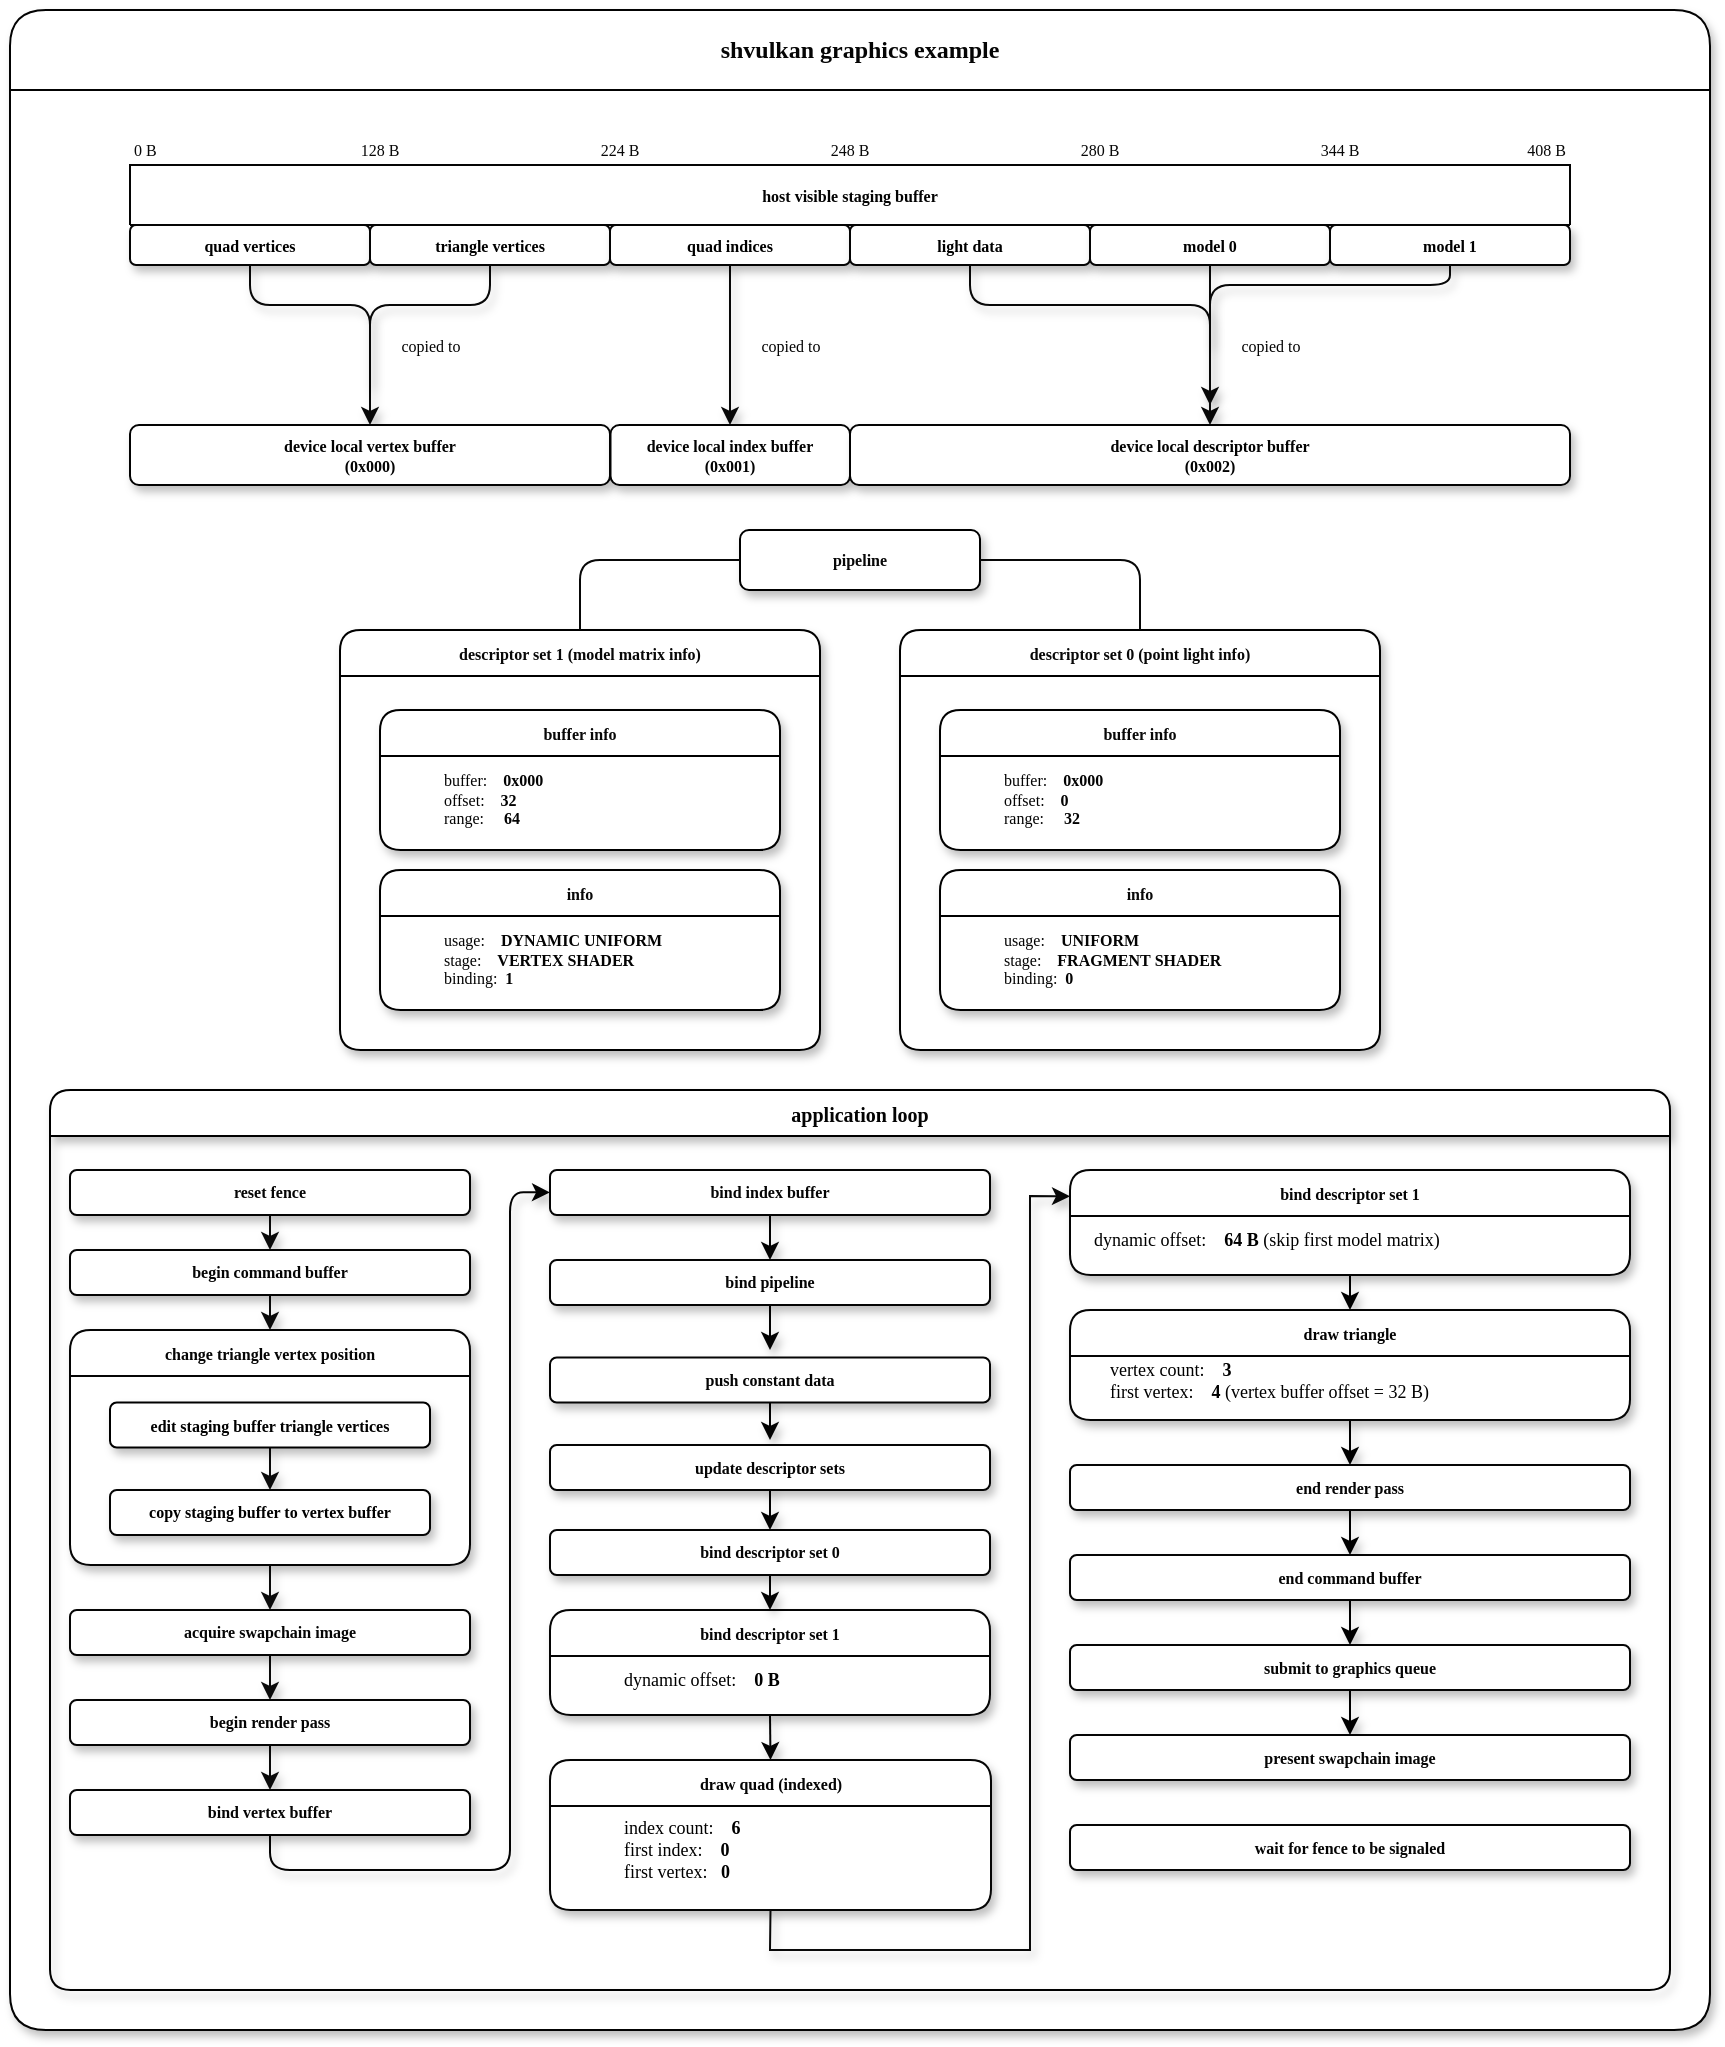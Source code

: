 <mxfile version="20.7.4" type="github">
  <diagram id="msj6TRXzUkbj3XtdeSZy" name="Page-1">
    <mxGraphModel dx="1687" dy="889" grid="1" gridSize="10" guides="1" tooltips="1" connect="1" arrows="1" fold="1" page="1" pageScale="1" pageWidth="850" pageHeight="1100" math="0" shadow="0">
      <root>
        <mxCell id="0" />
        <mxCell id="1" parent="0" />
        <mxCell id="vavf1w2fCHCmIrN-eqjR-23" value="&lt;font face=&quot;consolas&quot; style=&quot;font-size: 12px;&quot;&gt;shvulkan graphics example&lt;/font&gt;" style="swimlane;html=1;fontSize=12;startSize=40;labelBackgroundColor=none;whiteSpace=wrap;fontColor=#050505;fillColor=default;strokeColor=#030303;strokeWidth=1;rounded=1;swimlaneFillColor=default;shadow=1;" vertex="1" parent="1">
          <mxGeometry y="10" width="850" height="1010" as="geometry" />
        </mxCell>
        <mxCell id="jcEzH6TltJ--Tu3BSwTK-10" value="" style="endArrow=classic;html=1;exitX=0.5;exitY=1;exitDx=0;exitDy=0;fontFamily=consolas;fontSize=8;fontColor=#FFFFFF;strokeColor=#080808;strokeWidth=1;rounded=1;shadow=1;" parent="vavf1w2fCHCmIrN-eqjR-23" edge="1">
          <mxGeometry relative="1" as="geometry">
            <mxPoint x="120" y="127.5" as="sourcePoint" />
            <mxPoint x="180" y="207.5" as="targetPoint" />
            <Array as="points">
              <mxPoint x="120" y="147.5" />
              <mxPoint x="180" y="147.5" />
            </Array>
          </mxGeometry>
        </mxCell>
        <mxCell id="jcEzH6TltJ--Tu3BSwTK-11" value="copied to" style="edgeLabel;resizable=0;html=1;align=center;verticalAlign=middle;fontFamily=consolas;fontSize=8;fontColor=#030303;labelBackgroundColor=none;" parent="jcEzH6TltJ--Tu3BSwTK-10" connectable="0" vertex="1">
          <mxGeometry relative="1" as="geometry">
            <mxPoint x="40" y="20" as="offset" />
          </mxGeometry>
        </mxCell>
        <mxCell id="jcEzH6TltJ--Tu3BSwTK-15" value="" style="endArrow=none;html=1;rounded=1;entryX=0.5;entryY=1;entryDx=0;entryDy=0;fontFamily=consolas;fontSize=8;fontColor=#FFFFFF;strokeColor=#080808;strokeWidth=1;shadow=1;" parent="vavf1w2fCHCmIrN-eqjR-23" target="vavf1w2fCHCmIrN-eqjR-2" edge="1">
          <mxGeometry width="50" height="50" relative="1" as="geometry">
            <mxPoint x="180" y="187.5" as="sourcePoint" />
            <mxPoint x="240" y="127.5" as="targetPoint" />
            <Array as="points">
              <mxPoint x="180" y="147.5" />
              <mxPoint x="240" y="147.5" />
            </Array>
          </mxGeometry>
        </mxCell>
        <mxCell id="jcEzH6TltJ--Tu3BSwTK-43" value="" style="endArrow=classic;html=1;rounded=1;exitX=0.5;exitY=1;exitDx=0;exitDy=0;entryX=0.5;entryY=0;entryDx=0;entryDy=0;fontFamily=consolas;fontSize=8;fontColor=#FFFFFF;strokeColor=#080808;shadow=1;strokeWidth=1;" parent="vavf1w2fCHCmIrN-eqjR-23" edge="1">
          <mxGeometry relative="1" as="geometry">
            <mxPoint x="360" y="127.5" as="sourcePoint" />
            <mxPoint x="360" y="207.5" as="targetPoint" />
            <Array as="points">
              <mxPoint x="360" y="167.5" />
            </Array>
          </mxGeometry>
        </mxCell>
        <mxCell id="jcEzH6TltJ--Tu3BSwTK-53" value="copied to" style="edgeLabel;html=1;align=center;verticalAlign=middle;resizable=0;points=[];fontFamily=consolas;fontSize=8;fontColor=#030303;labelBackgroundColor=none;" parent="jcEzH6TltJ--Tu3BSwTK-43" vertex="1" connectable="0">
          <mxGeometry x="0.101" y="-1" relative="1" as="geometry">
            <mxPoint x="31" y="-4" as="offset" />
          </mxGeometry>
        </mxCell>
        <mxCell id="jcEzH6TltJ--Tu3BSwTK-56" value="" style="endArrow=classic;html=1;rounded=1;exitX=0.5;exitY=1;exitDx=0;exitDy=0;fontFamily=consolas;fontSize=8;fontColor=#FFFFFF;strokeColor=#080808;shadow=1;strokeWidth=1;" parent="vavf1w2fCHCmIrN-eqjR-23" edge="1">
          <mxGeometry relative="1" as="geometry">
            <mxPoint x="480" y="127.5" as="sourcePoint" />
            <mxPoint x="600" y="207.5" as="targetPoint" />
            <Array as="points">
              <mxPoint x="480" y="147.5" />
              <mxPoint x="600" y="147.5" />
            </Array>
          </mxGeometry>
        </mxCell>
        <mxCell id="jcEzH6TltJ--Tu3BSwTK-57" value="copied to" style="edgeLabel;resizable=0;html=1;align=center;verticalAlign=middle;fontFamily=consolas;fontSize=8;fontColor=#030303;labelBackgroundColor=none;" parent="jcEzH6TltJ--Tu3BSwTK-56" connectable="0" vertex="1">
          <mxGeometry relative="1" as="geometry">
            <mxPoint x="70" y="20" as="offset" />
          </mxGeometry>
        </mxCell>
        <mxCell id="jcEzH6TltJ--Tu3BSwTK-59" value="" style="endArrow=none;html=1;rounded=1;shadow=1;jumpSize=6;fontFamily=consolas;fontSize=8;fontColor=#FFFFFF;strokeColor=#080808;strokeWidth=1;" parent="vavf1w2fCHCmIrN-eqjR-23" edge="1">
          <mxGeometry width="50" height="50" relative="1" as="geometry">
            <mxPoint x="600" y="167.5" as="sourcePoint" />
            <mxPoint x="600" y="127.5" as="targetPoint" />
          </mxGeometry>
        </mxCell>
        <mxCell id="jcEzH6TltJ--Tu3BSwTK-64" value="&lt;b style=&quot;font-size: 8px;&quot;&gt;pipeline&lt;/b&gt;" style="whiteSpace=wrap;html=1;align=center;verticalAlign=middle;treeFolding=1;treeMoving=1;newEdgeStyle={&quot;edgeStyle&quot;:&quot;elbowEdgeStyle&quot;,&quot;startArrow&quot;:&quot;none&quot;,&quot;endArrow&quot;:&quot;none&quot;};fontSize=8;fontFamily=consolas;fillColor=default;fontColor=#080808;strokeColor=#000000;rounded=1;shadow=1;" parent="vavf1w2fCHCmIrN-eqjR-23" vertex="1" collapsed="1">
          <mxGeometry x="365" y="260" width="120" height="30" as="geometry" />
        </mxCell>
        <mxCell id="jcEzH6TltJ--Tu3BSwTK-80" value="descriptor set 0 (point light info)" style="swimlane;whiteSpace=wrap;html=1;fontSize=8;fontFamily=consolas;fillColor=default;strokeColor=#000000;fontColor=#080808;rounded=1;swimlaneFillColor=#FFFFFF;strokeWidth=1;shadow=1;" parent="vavf1w2fCHCmIrN-eqjR-23" vertex="1">
          <mxGeometry x="445" y="310" width="240" height="210" as="geometry" />
        </mxCell>
        <mxCell id="jcEzH6TltJ--Tu3BSwTK-81" value="buffer info" style="swimlane;whiteSpace=wrap;html=1;fontSize=8;fontFamily=consolas;fillColor=default;fontColor=#080808;strokeColor=#000000;rounded=1;swimlaneFillColor=default;shadow=1;" parent="jcEzH6TltJ--Tu3BSwTK-80" vertex="1">
          <mxGeometry x="20" y="40" width="200" height="70" as="geometry" />
        </mxCell>
        <mxCell id="jcEzH6TltJ--Tu3BSwTK-82" value="buffer:&amp;nbsp; &amp;nbsp;&amp;nbsp;&lt;b style=&quot;font-size: 8px;&quot;&gt;0x000&lt;/b&gt;&lt;br style=&quot;font-size: 8px;&quot;&gt;offset:&amp;nbsp; &amp;nbsp;&amp;nbsp;&lt;b style=&quot;font-size: 8px;&quot;&gt;0&lt;br style=&quot;font-size: 8px;&quot;&gt;&lt;/b&gt;range:&amp;nbsp; &amp;nbsp; &amp;nbsp;&lt;b style=&quot;font-size: 8px;&quot;&gt;32&lt;/b&gt;" style="text;html=1;align=left;verticalAlign=middle;resizable=0;points=[];autosize=1;strokeColor=none;fillColor=none;fontSize=8;fontFamily=consolas;fontColor=#030303;" parent="jcEzH6TltJ--Tu3BSwTK-81" vertex="1">
          <mxGeometry x="30" y="25" width="90" height="40" as="geometry" />
        </mxCell>
        <mxCell id="jcEzH6TltJ--Tu3BSwTK-91" value="info" style="swimlane;whiteSpace=wrap;html=1;fontSize=8;fontFamily=consolas;fillColor=default;fontColor=#080808;strokeColor=#000000;rounded=1;swimlaneFillColor=default;shadow=1;" parent="jcEzH6TltJ--Tu3BSwTK-80" vertex="1">
          <mxGeometry x="20" y="120" width="200" height="70" as="geometry" />
        </mxCell>
        <mxCell id="jcEzH6TltJ--Tu3BSwTK-92" value="usage:&amp;nbsp; &amp;nbsp;&amp;nbsp;&lt;b style=&quot;font-size: 8px;&quot;&gt;UNIFORM&lt;/b&gt;&lt;br style=&quot;font-size: 8px;&quot;&gt;stage:&amp;nbsp; &amp;nbsp; &lt;b style=&quot;font-size: 8px;&quot;&gt;FRAGMENT&lt;/b&gt;&amp;nbsp;&lt;b style=&quot;font-size: 8px;&quot;&gt;SHADER&lt;/b&gt;&lt;br style=&quot;font-size: 8px;&quot;&gt;binding:&amp;nbsp; &lt;b style=&quot;font-size: 8px;&quot;&gt;0&lt;/b&gt;" style="text;html=1;align=left;verticalAlign=middle;resizable=0;points=[];autosize=1;strokeColor=none;fillColor=none;fontSize=8;fontFamily=consolas;fontColor=#030303;" parent="jcEzH6TltJ--Tu3BSwTK-91" vertex="1">
          <mxGeometry x="30" y="25" width="130" height="40" as="geometry" />
        </mxCell>
        <mxCell id="jcEzH6TltJ--Tu3BSwTK-93" value="descriptor set 1 (model matrix info)" style="swimlane;whiteSpace=wrap;html=1;fontSize=8;fontFamily=consolas;fillColor=#FFFFFF;fontColor=#080808;strokeColor=#000000;rounded=1;swimlaneFillColor=#FFFFFF;shadow=1;" parent="vavf1w2fCHCmIrN-eqjR-23" vertex="1">
          <mxGeometry x="165" y="310" width="240" height="210" as="geometry" />
        </mxCell>
        <mxCell id="jcEzH6TltJ--Tu3BSwTK-94" value="buffer info" style="swimlane;whiteSpace=wrap;html=1;fontSize=8;fontFamily=consolas;fillColor=default;strokeColor=#000000;fontColor=#080808;rounded=1;swimlaneFillColor=default;shadow=1;" parent="jcEzH6TltJ--Tu3BSwTK-93" vertex="1">
          <mxGeometry x="20" y="40" width="200" height="70" as="geometry" />
        </mxCell>
        <mxCell id="jcEzH6TltJ--Tu3BSwTK-95" value="buffer:&amp;nbsp; &amp;nbsp;&amp;nbsp;&lt;b style=&quot;font-size: 8px;&quot;&gt;0x000&lt;/b&gt;&lt;br style=&quot;font-size: 8px;&quot;&gt;offset:&amp;nbsp; &amp;nbsp; &lt;b style=&quot;font-size: 8px;&quot;&gt;32&lt;br style=&quot;font-size: 8px;&quot;&gt;&lt;/b&gt;range:&amp;nbsp; &amp;nbsp; &amp;nbsp;&lt;b style=&quot;font-size: 8px;&quot;&gt;64&lt;/b&gt;" style="text;html=1;align=left;verticalAlign=middle;resizable=0;points=[];autosize=1;strokeColor=none;fillColor=none;fontSize=8;fontFamily=consolas;fontColor=#030303;" parent="jcEzH6TltJ--Tu3BSwTK-94" vertex="1">
          <mxGeometry x="30" y="25" width="90" height="40" as="geometry" />
        </mxCell>
        <mxCell id="jcEzH6TltJ--Tu3BSwTK-96" value="info" style="swimlane;whiteSpace=wrap;html=1;fontSize=8;fontFamily=consolas;fillColor=default;strokeColor=#000000;fontColor=#080808;rounded=1;swimlaneFillColor=default;shadow=1;" parent="jcEzH6TltJ--Tu3BSwTK-93" vertex="1">
          <mxGeometry x="20" y="120" width="200" height="70" as="geometry" />
        </mxCell>
        <mxCell id="jcEzH6TltJ--Tu3BSwTK-97" value="usage:&amp;nbsp; &amp;nbsp;&amp;nbsp;&lt;b style=&quot;font-size: 8px;&quot;&gt;DYNAMIC UNIFORM&lt;/b&gt;&lt;br style=&quot;font-size: 8px;&quot;&gt;stage:&amp;nbsp; &amp;nbsp; &lt;b style=&quot;font-size: 8px;&quot;&gt;VERTEX SHADER&lt;/b&gt;&lt;br style=&quot;font-size: 8px;&quot;&gt;binding:&amp;nbsp; &lt;b style=&quot;font-size: 8px;&quot;&gt;1&lt;/b&gt;" style="text;html=1;align=left;verticalAlign=middle;resizable=0;points=[];autosize=1;strokeColor=none;fillColor=none;fontSize=8;fontFamily=consolas;fontColor=#030303;" parent="jcEzH6TltJ--Tu3BSwTK-96" vertex="1">
          <mxGeometry x="30" y="25" width="130" height="40" as="geometry" />
        </mxCell>
        <mxCell id="vavf1w2fCHCmIrN-eqjR-1" value="&lt;b style=&quot;font-size: 8px;&quot;&gt;&lt;font style=&quot;font-size: 8px;&quot;&gt;quad vertices&lt;/font&gt;&lt;/b&gt;" style="rounded=1;whiteSpace=wrap;html=1;labelBackgroundColor=none;fontFamily=consolas;fontSize=8;fillColor=default;fontColor=#000000;strokeColor=#050505;strokeWidth=1;shadow=1;" vertex="1" parent="vavf1w2fCHCmIrN-eqjR-23">
          <mxGeometry x="60" y="107.5" width="120" height="20" as="geometry" />
        </mxCell>
        <mxCell id="vavf1w2fCHCmIrN-eqjR-2" value="&lt;b style=&quot;font-size: 8px;&quot;&gt;triangle vertices&lt;/b&gt;" style="rounded=1;whiteSpace=wrap;html=1;labelBackgroundColor=none;fontFamily=consolas;fontSize=8;fillColor=default;fontColor=#000000;strokeColor=#050505;strokeWidth=1;shadow=1;" vertex="1" parent="vavf1w2fCHCmIrN-eqjR-23">
          <mxGeometry x="180" y="107.5" width="120" height="20" as="geometry" />
        </mxCell>
        <mxCell id="vavf1w2fCHCmIrN-eqjR-3" value="&lt;b style=&quot;font-size: 8px;&quot;&gt;quad indices&lt;/b&gt;" style="rounded=1;whiteSpace=wrap;html=1;labelBackgroundColor=none;fontFamily=consolas;fontSize=8;fillColor=default;fontColor=#000000;strokeColor=#050505;strokeWidth=1;shadow=1;" vertex="1" parent="vavf1w2fCHCmIrN-eqjR-23">
          <mxGeometry x="300" y="107.5" width="120" height="20" as="geometry" />
        </mxCell>
        <mxCell id="vavf1w2fCHCmIrN-eqjR-4" value="&lt;b style=&quot;font-size: 8px;&quot;&gt;light data&lt;/b&gt;" style="rounded=1;whiteSpace=wrap;html=1;labelBackgroundColor=none;fontFamily=consolas;fontSize=8;fillColor=default;fontColor=#000000;strokeColor=#050505;strokeWidth=1;shadow=1;" vertex="1" parent="vavf1w2fCHCmIrN-eqjR-23">
          <mxGeometry x="420" y="107.5" width="120" height="20" as="geometry" />
        </mxCell>
        <mxCell id="vavf1w2fCHCmIrN-eqjR-5" value="&lt;b style=&quot;font-size: 8px;&quot;&gt;model 0&lt;/b&gt;" style="rounded=1;whiteSpace=wrap;html=1;labelBackgroundColor=none;fontFamily=consolas;fontSize=8;fillColor=default;fontColor=#000000;strokeColor=#050505;strokeWidth=1;shadow=1;" vertex="1" parent="vavf1w2fCHCmIrN-eqjR-23">
          <mxGeometry x="540" y="107.5" width="120" height="20" as="geometry" />
        </mxCell>
        <mxCell id="vavf1w2fCHCmIrN-eqjR-16" value="&lt;font style=&quot;font-size: 8px;&quot;&gt;host visible staging buffer&lt;/font&gt;" style="swimlane;whiteSpace=wrap;html=1;startSize=30;fontFamily=consolas;fontSize=8;fillColor=default;strokeColor=#050505;fontColor=#030303;rounded=1;strokeWidth=1;shadow=0;" vertex="1" parent="vavf1w2fCHCmIrN-eqjR-23">
          <mxGeometry x="60" y="77.5" width="720" height="30" as="geometry">
            <mxRectangle x="40" y="200" width="120" height="30" as="alternateBounds" />
          </mxGeometry>
        </mxCell>
        <mxCell id="vavf1w2fCHCmIrN-eqjR-6" value="&lt;b style=&quot;font-size: 8px;&quot;&gt;model 1&lt;/b&gt;" style="rounded=1;whiteSpace=wrap;html=1;labelBackgroundColor=none;fontFamily=consolas;fontSize=8;fillColor=default;fontColor=#000000;strokeColor=#050505;strokeWidth=1;shadow=1;" vertex="1" parent="vavf1w2fCHCmIrN-eqjR-23">
          <mxGeometry x="660" y="107.5" width="120" height="20" as="geometry" />
        </mxCell>
        <mxCell id="vavf1w2fCHCmIrN-eqjR-205" style="edgeStyle=none;rounded=0;jumpSize=6;orthogonalLoop=1;jettySize=auto;html=1;exitX=0.5;exitY=1;exitDx=0;exitDy=0;entryX=0.5;entryY=0;entryDx=0;entryDy=0;shadow=1;fontFamily=consolas;fontSize=8;sourcePerimeterSpacing=100;strokeColor=#0A0A0A;" edge="1" parent="vavf1w2fCHCmIrN-eqjR-23" source="vavf1w2fCHCmIrN-eqjR-95" target="vavf1w2fCHCmIrN-eqjR-96">
          <mxGeometry relative="1" as="geometry" />
        </mxCell>
        <mxCell id="vavf1w2fCHCmIrN-eqjR-95" value="reset fence" style="whiteSpace=wrap;html=1;align=center;fontFamily=consolas;fontSize=8;fontStyle=1;fillColor=default;strokeColor=#050505;fontColor=#050505;rounded=1;swimlaneFillColor=none;shadow=1;" vertex="1" parent="vavf1w2fCHCmIrN-eqjR-23">
          <mxGeometry x="30" y="580" width="200" height="22.5" as="geometry" />
        </mxCell>
        <mxCell id="vavf1w2fCHCmIrN-eqjR-208" style="edgeStyle=none;rounded=0;jumpSize=6;orthogonalLoop=1;jettySize=auto;html=1;exitX=0.5;exitY=1;exitDx=0;exitDy=0;entryX=0.5;entryY=0;entryDx=0;entryDy=0;shadow=1;fontFamily=consolas;fontSize=8;sourcePerimeterSpacing=100;strokeColor=#0A0A0A;" edge="1" parent="vavf1w2fCHCmIrN-eqjR-23" source="vavf1w2fCHCmIrN-eqjR-96" target="vavf1w2fCHCmIrN-eqjR-99">
          <mxGeometry relative="1" as="geometry" />
        </mxCell>
        <mxCell id="vavf1w2fCHCmIrN-eqjR-96" value="begin command buffer" style="whiteSpace=wrap;html=1;align=center;fontFamily=consolas;fontSize=8;fontStyle=1;fillColor=default;strokeColor=#050505;fontColor=#050505;swimlaneFillColor=none;rounded=1;shadow=1;" vertex="1" parent="vavf1w2fCHCmIrN-eqjR-23">
          <mxGeometry x="30" y="620" width="200" height="22.5" as="geometry" />
        </mxCell>
        <mxCell id="vavf1w2fCHCmIrN-eqjR-209" style="edgeStyle=none;rounded=0;jumpSize=6;orthogonalLoop=1;jettySize=auto;html=1;exitX=0.5;exitY=1;exitDx=0;exitDy=0;entryX=0.5;entryY=0;entryDx=0;entryDy=0;shadow=1;fontFamily=consolas;fontSize=8;sourcePerimeterSpacing=100;strokeColor=#0A0A0A;" edge="1" parent="vavf1w2fCHCmIrN-eqjR-23" source="vavf1w2fCHCmIrN-eqjR-99" target="vavf1w2fCHCmIrN-eqjR-104">
          <mxGeometry relative="1" as="geometry" />
        </mxCell>
        <mxCell id="vavf1w2fCHCmIrN-eqjR-99" value="change triangle vertex position" style="swimlane;whiteSpace=wrap;html=1;fontFamily=consolas;fontSize=8;fontStyle=1;fillColor=default;strokeColor=#050505;fontColor=#050505;swimlaneFillColor=default;rounded=1;shadow=1;" vertex="1" parent="vavf1w2fCHCmIrN-eqjR-23">
          <mxGeometry x="30" y="660" width="200" height="117.5" as="geometry" />
        </mxCell>
        <mxCell id="vavf1w2fCHCmIrN-eqjR-202" style="edgeStyle=none;rounded=0;jumpSize=6;orthogonalLoop=1;jettySize=auto;html=1;exitX=0.5;exitY=1;exitDx=0;exitDy=0;entryX=0.5;entryY=0;entryDx=0;entryDy=0;shadow=1;fontFamily=consolas;fontSize=8;sourcePerimeterSpacing=100;strokeColor=#0A0A0A;" edge="1" parent="vavf1w2fCHCmIrN-eqjR-99" source="vavf1w2fCHCmIrN-eqjR-242">
          <mxGeometry relative="1" as="geometry">
            <mxPoint x="100" y="62.5" as="sourcePoint" />
            <mxPoint x="100.0" y="80" as="targetPoint" />
          </mxGeometry>
        </mxCell>
        <mxCell id="vavf1w2fCHCmIrN-eqjR-199" style="edgeStyle=none;rounded=0;jumpSize=6;orthogonalLoop=1;jettySize=auto;html=1;exitX=0.5;exitY=1;exitDx=0;exitDy=0;entryX=0.5;entryY=0;entryDx=0;entryDy=0;shadow=1;fontFamily=consolas;fontSize=8;sourcePerimeterSpacing=100;strokeColor=#0A0A0A;" edge="1" parent="vavf1w2fCHCmIrN-eqjR-23" source="vavf1w2fCHCmIrN-eqjR-104" target="vavf1w2fCHCmIrN-eqjR-106">
          <mxGeometry relative="1" as="geometry" />
        </mxCell>
        <mxCell id="vavf1w2fCHCmIrN-eqjR-104" value="acquire swapchain image" style="whiteSpace=wrap;html=1;align=center;fontFamily=consolas;fontSize=8;fontStyle=1;fillColor=default;strokeColor=#050505;fontColor=#050505;swimlaneFillColor=none;rounded=1;shadow=1;" vertex="1" parent="vavf1w2fCHCmIrN-eqjR-23">
          <mxGeometry x="30" y="800" width="200" height="22.5" as="geometry" />
        </mxCell>
        <mxCell id="vavf1w2fCHCmIrN-eqjR-197" style="edgeStyle=none;rounded=0;jumpSize=6;orthogonalLoop=1;jettySize=auto;html=1;exitX=0.5;exitY=1;exitDx=0;exitDy=0;entryX=0.5;entryY=0;entryDx=0;entryDy=0;shadow=1;fontFamily=consolas;fontSize=8;sourcePerimeterSpacing=100;strokeColor=#0A0A0A;" edge="1" parent="vavf1w2fCHCmIrN-eqjR-23" source="vavf1w2fCHCmIrN-eqjR-106" target="vavf1w2fCHCmIrN-eqjR-108">
          <mxGeometry relative="1" as="geometry" />
        </mxCell>
        <mxCell id="vavf1w2fCHCmIrN-eqjR-106" value="begin render pass" style="whiteSpace=wrap;html=1;align=center;fontFamily=consolas;fontSize=8;fontStyle=1;fillColor=default;strokeColor=#050505;fontColor=#050505;swimlaneFillColor=none;rounded=1;shadow=1;" vertex="1" parent="vavf1w2fCHCmIrN-eqjR-23">
          <mxGeometry x="30" y="845" width="200" height="22.5" as="geometry" />
        </mxCell>
        <mxCell id="vavf1w2fCHCmIrN-eqjR-108" value="bind vertex buffer" style="whiteSpace=wrap;html=1;align=center;fontFamily=consolas;fontSize=8;fontStyle=1;fillColor=default;strokeColor=#050505;fontColor=#050505;swimlaneFillColor=none;rounded=1;shadow=1;" vertex="1" parent="vavf1w2fCHCmIrN-eqjR-23">
          <mxGeometry x="30" y="890" width="200" height="22.5" as="geometry" />
        </mxCell>
        <mxCell id="vavf1w2fCHCmIrN-eqjR-109" value="" style="endArrow=classic;html=1;rounded=1;shadow=1;fontFamily=consolas;fontSize=8;sourcePerimeterSpacing=100;jumpSize=6;exitX=0.5;exitY=1;exitDx=0;exitDy=0;fontStyle=1;entryX=0;entryY=0.5;entryDx=0;entryDy=0;strokeColor=#030303;" edge="1" parent="vavf1w2fCHCmIrN-eqjR-23" target="vavf1w2fCHCmIrN-eqjR-141" source="vavf1w2fCHCmIrN-eqjR-108">
          <mxGeometry width="50" height="50" relative="1" as="geometry">
            <mxPoint x="132.86" y="912.5" as="sourcePoint" />
            <mxPoint x="290" y="690" as="targetPoint" />
            <Array as="points">
              <mxPoint x="130" y="930" />
              <mxPoint x="250" y="930" />
              <mxPoint x="250" y="591" />
            </Array>
          </mxGeometry>
        </mxCell>
        <mxCell id="vavf1w2fCHCmIrN-eqjR-211" style="edgeStyle=none;rounded=0;jumpSize=6;orthogonalLoop=1;jettySize=auto;html=1;exitX=0.5;exitY=1;exitDx=0;exitDy=0;entryX=0.5;entryY=0;entryDx=0;entryDy=0;shadow=1;fontFamily=consolas;fontSize=8;sourcePerimeterSpacing=100;strokeColor=#030303;" edge="1" parent="vavf1w2fCHCmIrN-eqjR-23" source="vavf1w2fCHCmIrN-eqjR-141" target="vavf1w2fCHCmIrN-eqjR-143">
          <mxGeometry relative="1" as="geometry" />
        </mxCell>
        <mxCell id="vavf1w2fCHCmIrN-eqjR-141" value="bind index buffer" style="whiteSpace=wrap;html=1;align=center;fontFamily=consolas;fontSize=8;fontStyle=1;fillColor=default;fontColor=#050505;strokeColor=#050505;swimlaneFillColor=none;rounded=1;shadow=1;" vertex="1" parent="vavf1w2fCHCmIrN-eqjR-23">
          <mxGeometry x="270" y="580" width="220" height="22.5" as="geometry" />
        </mxCell>
        <mxCell id="vavf1w2fCHCmIrN-eqjR-214" style="edgeStyle=none;rounded=0;jumpSize=6;orthogonalLoop=1;jettySize=auto;html=1;exitX=0.5;exitY=1;exitDx=0;exitDy=0;entryX=0.5;entryY=0;entryDx=0;entryDy=0;shadow=1;fontFamily=consolas;fontSize=8;sourcePerimeterSpacing=100;strokeColor=#030303;" edge="1" parent="vavf1w2fCHCmIrN-eqjR-23" source="vavf1w2fCHCmIrN-eqjR-143">
          <mxGeometry relative="1" as="geometry">
            <mxPoint x="380" y="670" as="targetPoint" />
          </mxGeometry>
        </mxCell>
        <mxCell id="vavf1w2fCHCmIrN-eqjR-143" value="bind pipeline" style="whiteSpace=wrap;html=1;align=center;fontFamily=consolas;fontSize=8;fontStyle=1;fillColor=default;fontColor=#050505;strokeColor=#050505;swimlaneFillColor=none;rounded=1;shadow=1;" vertex="1" parent="vavf1w2fCHCmIrN-eqjR-23">
          <mxGeometry x="270" y="625" width="220" height="22.5" as="geometry" />
        </mxCell>
        <mxCell id="vavf1w2fCHCmIrN-eqjR-215" style="edgeStyle=none;rounded=0;jumpSize=6;orthogonalLoop=1;jettySize=auto;html=1;exitX=0.5;exitY=1;exitDx=0;exitDy=0;entryX=0.5;entryY=0;entryDx=0;entryDy=0;shadow=1;fontFamily=consolas;fontSize=8;sourcePerimeterSpacing=100;strokeColor=#030303;" edge="1" parent="vavf1w2fCHCmIrN-eqjR-23">
          <mxGeometry relative="1" as="geometry">
            <mxPoint x="380" y="692.5" as="sourcePoint" />
            <mxPoint x="380" y="715" as="targetPoint" />
          </mxGeometry>
        </mxCell>
        <mxCell id="vavf1w2fCHCmIrN-eqjR-216" style="edgeStyle=none;rounded=0;jumpSize=6;orthogonalLoop=1;jettySize=auto;html=1;exitX=0.5;exitY=1;exitDx=0;exitDy=0;entryX=0.5;entryY=0;entryDx=0;entryDy=0;shadow=1;fontFamily=consolas;fontSize=8;sourcePerimeterSpacing=100;strokeColor=#030303;" edge="1" parent="vavf1w2fCHCmIrN-eqjR-23">
          <mxGeometry relative="1" as="geometry">
            <mxPoint x="380" y="737.5" as="sourcePoint" />
            <mxPoint x="380" y="760" as="targetPoint" />
          </mxGeometry>
        </mxCell>
        <mxCell id="vavf1w2fCHCmIrN-eqjR-219" style="edgeStyle=none;rounded=0;jumpSize=6;orthogonalLoop=1;jettySize=auto;html=1;exitX=0.5;exitY=1;exitDx=0;exitDy=0;entryX=0.5;entryY=0;entryDx=0;entryDy=0;shadow=1;fontFamily=consolas;fontSize=8;sourcePerimeterSpacing=100;strokeColor=#030303;" edge="1" parent="vavf1w2fCHCmIrN-eqjR-23" source="vavf1w2fCHCmIrN-eqjR-149" target="vavf1w2fCHCmIrN-eqjR-154">
          <mxGeometry relative="1" as="geometry" />
        </mxCell>
        <mxCell id="vavf1w2fCHCmIrN-eqjR-149" value="bind descriptor set 1" style="swimlane;whiteSpace=wrap;html=1;fontFamily=consolas;fontSize=8;fillColor=default;fontColor=#050505;strokeColor=#050505;swimlaneFillColor=default;rounded=1;shadow=1;" vertex="1" parent="vavf1w2fCHCmIrN-eqjR-23">
          <mxGeometry x="270" y="800" width="220" height="52.5" as="geometry" />
        </mxCell>
        <mxCell id="vavf1w2fCHCmIrN-eqjR-150" value="dynamic offset:&amp;nbsp; &amp;nbsp;&amp;nbsp;&lt;b&gt;0 B&lt;/b&gt;" style="text;html=1;align=left;verticalAlign=middle;resizable=0;points=[];autosize=1;strokeColor=none;fillColor=none;fontSize=9;fontFamily=consolas;fontColor=#000000;shadow=1;" vertex="1" parent="vavf1w2fCHCmIrN-eqjR-149">
          <mxGeometry x="35" y="25" width="130" height="20" as="geometry" />
        </mxCell>
        <mxCell id="vavf1w2fCHCmIrN-eqjR-218" style="edgeStyle=none;rounded=0;jumpSize=6;orthogonalLoop=1;jettySize=auto;html=1;exitX=0.5;exitY=1;exitDx=0;exitDy=0;entryX=0.5;entryY=0;entryDx=0;entryDy=0;shadow=1;fontFamily=consolas;fontSize=8;sourcePerimeterSpacing=100;strokeColor=#030303;" edge="1" parent="vavf1w2fCHCmIrN-eqjR-23" target="vavf1w2fCHCmIrN-eqjR-149">
          <mxGeometry relative="1" as="geometry">
            <mxPoint x="380" y="782.5" as="sourcePoint" />
          </mxGeometry>
        </mxCell>
        <mxCell id="vavf1w2fCHCmIrN-eqjR-154" value="draw quad (indexed)" style="swimlane;whiteSpace=wrap;html=1;fontFamily=consolas;fontSize=8;fillColor=default;strokeColor=#050505;fontColor=#050505;swimlaneFillColor=default;rounded=1;shadow=1;" vertex="1" parent="vavf1w2fCHCmIrN-eqjR-23">
          <mxGeometry x="270" y="875" width="220.5" height="75" as="geometry" />
        </mxCell>
        <mxCell id="vavf1w2fCHCmIrN-eqjR-155" value="index count:&amp;nbsp; &amp;nbsp; &lt;b&gt;6&lt;/b&gt;&lt;br&gt;first index:&amp;nbsp; &amp;nbsp; &lt;b&gt;0&lt;br&gt;&lt;/b&gt;first vertex:&amp;nbsp; &amp;nbsp;&lt;b&gt;0&lt;/b&gt;" style="text;html=1;align=left;verticalAlign=middle;resizable=0;points=[];autosize=1;strokeColor=none;fillColor=none;fontSize=9;fontFamily=consolas;fontColor=#000000;shadow=1;" vertex="1" parent="vavf1w2fCHCmIrN-eqjR-154">
          <mxGeometry x="35" y="20" width="110" height="50" as="geometry" />
        </mxCell>
        <mxCell id="vavf1w2fCHCmIrN-eqjR-156" value="" style="endArrow=classic;html=1;rounded=0;shadow=1;fontFamily=consolas;fontSize=8;sourcePerimeterSpacing=100;jumpSize=6;entryX=0;entryY=0.25;entryDx=0;entryDy=0;exitX=0.5;exitY=1;exitDx=0;exitDy=0;strokeColor=#080808;" edge="1" parent="vavf1w2fCHCmIrN-eqjR-23" source="vavf1w2fCHCmIrN-eqjR-154" target="vavf1w2fCHCmIrN-eqjR-172">
          <mxGeometry width="50" height="50" relative="1" as="geometry">
            <mxPoint x="380" y="970" as="sourcePoint" />
            <mxPoint x="530" y="590" as="targetPoint" />
            <Array as="points">
              <mxPoint x="380" y="970" />
              <mxPoint x="510" y="970" />
              <mxPoint x="510" y="593" />
            </Array>
          </mxGeometry>
        </mxCell>
        <mxCell id="vavf1w2fCHCmIrN-eqjR-222" style="edgeStyle=none;rounded=0;jumpSize=6;orthogonalLoop=1;jettySize=auto;html=1;exitX=0.5;exitY=1;exitDx=0;exitDy=0;entryX=0.5;entryY=0;entryDx=0;entryDy=0;shadow=1;fontFamily=consolas;fontSize=8;sourcePerimeterSpacing=100;strokeColor=#000000;" edge="1" parent="vavf1w2fCHCmIrN-eqjR-23" source="vavf1w2fCHCmIrN-eqjR-172" target="vavf1w2fCHCmIrN-eqjR-175">
          <mxGeometry relative="1" as="geometry" />
        </mxCell>
        <mxCell id="vavf1w2fCHCmIrN-eqjR-172" value="bind descriptor set 1" style="swimlane;whiteSpace=wrap;html=1;fontFamily=consolas;fontSize=8;fillColor=default;fontColor=#050505;strokeColor=#050505;swimlaneFillColor=default;rounded=1;shadow=1;" vertex="1" parent="vavf1w2fCHCmIrN-eqjR-23">
          <mxGeometry x="530" y="580" width="280" height="52.5" as="geometry" />
        </mxCell>
        <mxCell id="vavf1w2fCHCmIrN-eqjR-173" value="dynamic offset:&amp;nbsp; &amp;nbsp; &lt;b&gt;64&amp;nbsp;B &lt;/b&gt;(skip first model matrix)" style="text;html=1;align=left;verticalAlign=middle;resizable=0;points=[];autosize=1;strokeColor=none;fillColor=none;fontSize=9;fontFamily=consolas;fontColor=#000000;shadow=1;" vertex="1" parent="vavf1w2fCHCmIrN-eqjR-172">
          <mxGeometry x="10.0" y="25" width="270" height="20" as="geometry" />
        </mxCell>
        <mxCell id="vavf1w2fCHCmIrN-eqjR-224" style="edgeStyle=none;rounded=0;jumpSize=6;orthogonalLoop=1;jettySize=auto;html=1;exitX=0.5;exitY=1;exitDx=0;exitDy=0;entryX=0.5;entryY=0;entryDx=0;entryDy=0;shadow=1;fontFamily=consolas;fontSize=8;sourcePerimeterSpacing=100;strokeColor=#000000;" edge="1" parent="vavf1w2fCHCmIrN-eqjR-23" source="vavf1w2fCHCmIrN-eqjR-175" target="vavf1w2fCHCmIrN-eqjR-178">
          <mxGeometry relative="1" as="geometry" />
        </mxCell>
        <mxCell id="vavf1w2fCHCmIrN-eqjR-175" value="draw triangle" style="swimlane;whiteSpace=wrap;html=1;fontFamily=consolas;fontSize=8;fillColor=default;strokeColor=#050505;fontColor=#030303;rounded=1;shadow=1;swimlaneFillColor=default;" vertex="1" parent="vavf1w2fCHCmIrN-eqjR-23">
          <mxGeometry x="530" y="650" width="280" height="55" as="geometry" />
        </mxCell>
        <mxCell id="vavf1w2fCHCmIrN-eqjR-176" value="vertex count:&amp;nbsp; &amp;nbsp; &lt;b&gt;3&lt;br&gt;&lt;/b&gt;first vertex:&amp;nbsp; &amp;nbsp; &lt;b&gt;4 &lt;/b&gt;(vertex buffer offset = 32 B)" style="text;html=1;align=left;verticalAlign=middle;resizable=0;points=[];autosize=1;strokeColor=none;fillColor=none;fontSize=9;fontFamily=consolas;fontColor=default;swimlaneFillColor=none;rounded=1;shadow=1;" vertex="1" parent="vavf1w2fCHCmIrN-eqjR-175">
          <mxGeometry x="17.5" y="15" width="260" height="40" as="geometry" />
        </mxCell>
        <mxCell id="vavf1w2fCHCmIrN-eqjR-223" style="edgeStyle=none;rounded=0;jumpSize=6;orthogonalLoop=1;jettySize=auto;html=1;exitX=0.5;exitY=1;exitDx=0;exitDy=0;entryX=0.5;entryY=0;entryDx=0;entryDy=0;shadow=1;fontFamily=consolas;fontSize=8;sourcePerimeterSpacing=100;strokeColor=#000000;" edge="1" parent="vavf1w2fCHCmIrN-eqjR-23" source="vavf1w2fCHCmIrN-eqjR-178" target="vavf1w2fCHCmIrN-eqjR-180">
          <mxGeometry relative="1" as="geometry" />
        </mxCell>
        <mxCell id="vavf1w2fCHCmIrN-eqjR-178" value="end render pass" style="whiteSpace=wrap;html=1;align=center;fontFamily=consolas;fontSize=8;fontStyle=1;fillColor=default;fontColor=#050505;strokeColor=#050505;swimlaneFillColor=none;rounded=1;shadow=1;" vertex="1" parent="vavf1w2fCHCmIrN-eqjR-23">
          <mxGeometry x="530" y="727.5" width="280" height="22.5" as="geometry" />
        </mxCell>
        <mxCell id="vavf1w2fCHCmIrN-eqjR-225" style="edgeStyle=none;rounded=0;jumpSize=6;orthogonalLoop=1;jettySize=auto;html=1;exitX=0.5;exitY=1;exitDx=0;exitDy=0;entryX=0.5;entryY=0;entryDx=0;entryDy=0;shadow=1;fontFamily=consolas;fontSize=8;sourcePerimeterSpacing=100;strokeColor=#000000;" edge="1" parent="vavf1w2fCHCmIrN-eqjR-23" source="vavf1w2fCHCmIrN-eqjR-180" target="vavf1w2fCHCmIrN-eqjR-182">
          <mxGeometry relative="1" as="geometry" />
        </mxCell>
        <mxCell id="vavf1w2fCHCmIrN-eqjR-180" value="end command buffer&lt;span data-darkreader-inline-color=&quot;&quot; style=&quot;font-family: monospace; font-size: 0px; font-weight: 400; text-align: start; --darkreader-inline-color:rgba(222, 220, 217, 0);&quot;&gt;%3CmxGraphModel%3E%3Croot%3E%3CmxCell%20id%3D%220%22%2F%3E%3CmxCell%20id%3D%221%22%20parent%3D%220%22%2F%3E%3CmxCell%20id%3D%222%22%20value%3D%22%22%20style%3D%22endArrow%3Dclassic%3Bhtml%3D1%3Brounded%3D0%3Bshadow%3D0%3BfontFamily%3Dconsolas%3BfontSize%3D8%3BsourcePerimeterSpacing%3D100%3BjumpSize%3D6%3BexitX%3D0.5%3BexitY%3D1%3BexitDx%3D0%3BexitDy%3D0%3BentryX%3D0.5%3BentryY%3D0%3BentryDx%3D0%3BentryDy%3D0%3BfontStyle%3D1%22%20edge%3D%221%22%20target%3D%223%22%20parent%3D%221%22%3E%3CmxGeometry%20width%3D%2250%22%20height%3D%2250%22%20relative%3D%221%22%20as%3D%22geometry%22%3E%3CmxPoint%20x%3D%22648.61%22%20y%3D%221150%22%20as%3D%22sourcePoint%22%2F%3E%3CmxPoint%20x%3D%22-731.39%22%20y%3D%22395%22%20as%3D%22targetPoint%22%2F%3E%3C%2FmxGeometry%3E%3C%2FmxCell%3E%3CmxCell%20id%3D%223%22%20value%3D%22end%20render%20pass%22%20style%3D%22whiteSpace%3Dwrap%3Bhtml%3D1%3Balign%3Dcenter%3BfontFamily%3Dconsolas%3BfontSize%3D8%3BfontStyle%3D1%22%20vertex%3D%221%22%20parent%3D%221%22%3E%3CmxGeometry%20x%3D%22588.75%22%20y%3D%221172.5%22%20width%3D%22120%22%20height%3D%2222.5%22%20as%3D%22geometry%22%2F%3E%3C%2FmxCell%3E%3C%2Froot%3E%3C%2FmxGraphModel%3E&lt;/span&gt;" style="whiteSpace=wrap;html=1;align=center;fontFamily=consolas;fontSize=8;fontStyle=1;fillColor=default;fontColor=#050505;strokeColor=#050505;swimlaneFillColor=none;rounded=1;shadow=1;" vertex="1" parent="vavf1w2fCHCmIrN-eqjR-23">
          <mxGeometry x="530" y="772.5" width="280" height="22.5" as="geometry" />
        </mxCell>
        <mxCell id="vavf1w2fCHCmIrN-eqjR-226" style="edgeStyle=none;rounded=0;jumpSize=6;orthogonalLoop=1;jettySize=auto;html=1;exitX=0.5;exitY=1;exitDx=0;exitDy=0;entryX=0.5;entryY=0;entryDx=0;entryDy=0;shadow=1;fontFamily=consolas;fontSize=8;sourcePerimeterSpacing=100;strokeColor=#000000;" edge="1" parent="vavf1w2fCHCmIrN-eqjR-23" source="vavf1w2fCHCmIrN-eqjR-182" target="vavf1w2fCHCmIrN-eqjR-184">
          <mxGeometry relative="1" as="geometry" />
        </mxCell>
        <mxCell id="vavf1w2fCHCmIrN-eqjR-182" value="submit to graphics queue" style="whiteSpace=wrap;html=1;align=center;fontFamily=consolas;fontSize=8;fontStyle=1;fillColor=default;fontColor=#050505;strokeColor=#050505;swimlaneFillColor=none;rounded=1;shadow=1;" vertex="1" parent="vavf1w2fCHCmIrN-eqjR-23">
          <mxGeometry x="530" y="817.5" width="280" height="22.5" as="geometry" />
        </mxCell>
        <mxCell id="vavf1w2fCHCmIrN-eqjR-184" value="present swapchain image" style="whiteSpace=wrap;html=1;align=center;fontFamily=consolas;fontSize=8;fontStyle=1;fillColor=default;fontColor=#050505;strokeColor=#050505;swimlaneFillColor=none;rounded=1;shadow=1;" vertex="1" parent="vavf1w2fCHCmIrN-eqjR-23">
          <mxGeometry x="530" y="862.5" width="280" height="22.5" as="geometry" />
        </mxCell>
        <mxCell id="vavf1w2fCHCmIrN-eqjR-186" value="wait for fence to be signaled" style="whiteSpace=wrap;html=1;align=center;fontFamily=consolas;fontSize=8;fontStyle=1;fillColor=default;fontColor=#050505;strokeColor=#050505;swimlaneFillColor=none;rounded=1;shadow=1;" vertex="1" parent="vavf1w2fCHCmIrN-eqjR-23">
          <mxGeometry x="530" y="907.5" width="280" height="22.5" as="geometry" />
        </mxCell>
        <mxCell id="vavf1w2fCHCmIrN-eqjR-190" value="" style="endArrow=none;html=1;rounded=1;shadow=0;fontFamily=consolas;fontSize=8;sourcePerimeterSpacing=100;jumpSize=6;exitX=1;exitY=0.5;exitDx=0;exitDy=0;entryX=0.5;entryY=0;entryDx=0;entryDy=0;strokeColor=#080808;strokeWidth=1;" edge="1" parent="vavf1w2fCHCmIrN-eqjR-23" source="jcEzH6TltJ--Tu3BSwTK-64" target="jcEzH6TltJ--Tu3BSwTK-80">
          <mxGeometry width="50" height="50" relative="1" as="geometry">
            <mxPoint x="595" y="310" as="sourcePoint" />
            <mxPoint x="765" y="275" as="targetPoint" />
            <Array as="points">
              <mxPoint x="565" y="275" />
            </Array>
          </mxGeometry>
        </mxCell>
        <mxCell id="vavf1w2fCHCmIrN-eqjR-191" value="" style="endArrow=none;html=1;rounded=1;shadow=0;fontFamily=consolas;fontSize=8;sourcePerimeterSpacing=100;jumpSize=6;exitX=0.5;exitY=0;exitDx=0;exitDy=0;entryX=0;entryY=0.5;entryDx=0;entryDy=0;strokeColor=#080808;strokeWidth=1;" edge="1" parent="vavf1w2fCHCmIrN-eqjR-23" source="jcEzH6TltJ--Tu3BSwTK-93" target="jcEzH6TltJ--Tu3BSwTK-64">
          <mxGeometry width="50" height="50" relative="1" as="geometry">
            <mxPoint x="265" y="310" as="sourcePoint" />
            <mxPoint x="315" y="260" as="targetPoint" />
            <Array as="points">
              <mxPoint x="285" y="275" />
            </Array>
          </mxGeometry>
        </mxCell>
        <mxCell id="vavf1w2fCHCmIrN-eqjR-227" value="&lt;font style=&quot;font-size: 10px;&quot;&gt;application loop&lt;/font&gt;" style="swimlane;whiteSpace=wrap;html=1;fontFamily=consolas;fontSize=8;fillColor=default;fontColor=#030303;strokeColor=#000000;swimlaneFillColor=none;shadow=1;rounded=1;" vertex="1" parent="vavf1w2fCHCmIrN-eqjR-23">
          <mxGeometry x="20" y="540" width="810" height="450" as="geometry" />
        </mxCell>
        <mxCell id="vavf1w2fCHCmIrN-eqjR-239" value="push constant data" style="whiteSpace=wrap;html=1;align=center;fontFamily=consolas;fontSize=8;fontStyle=1;fillColor=default;fontColor=#050505;strokeColor=#050505;swimlaneFillColor=none;rounded=1;shadow=1;" vertex="1" parent="vavf1w2fCHCmIrN-eqjR-227">
          <mxGeometry x="250" y="133.75" width="220" height="22.5" as="geometry" />
        </mxCell>
        <mxCell id="vavf1w2fCHCmIrN-eqjR-240" value="update descriptor sets" style="whiteSpace=wrap;html=1;align=center;fontFamily=consolas;fontSize=8;fontStyle=1;fillColor=default;fontColor=#050505;strokeColor=#050505;swimlaneFillColor=none;rounded=1;shadow=1;" vertex="1" parent="vavf1w2fCHCmIrN-eqjR-227">
          <mxGeometry x="250" y="177.5" width="220" height="22.5" as="geometry" />
        </mxCell>
        <mxCell id="vavf1w2fCHCmIrN-eqjR-241" value="bind descriptor set 0" style="whiteSpace=wrap;html=1;align=center;fontFamily=consolas;fontSize=8;fontStyle=1;fillColor=default;fontColor=#050505;strokeColor=#050505;swimlaneFillColor=none;rounded=1;shadow=1;" vertex="1" parent="vavf1w2fCHCmIrN-eqjR-227">
          <mxGeometry x="250" y="220" width="220" height="22.5" as="geometry" />
        </mxCell>
        <mxCell id="vavf1w2fCHCmIrN-eqjR-242" value="edit staging buffer triangle vertices" style="whiteSpace=wrap;html=1;align=center;fontFamily=consolas;fontSize=8;fontStyle=1;fillColor=default;fontColor=#000000;strokeColor=#000000;rounded=1;shadow=1;" vertex="1" parent="vavf1w2fCHCmIrN-eqjR-227">
          <mxGeometry x="30" y="156.25" width="160" height="22.5" as="geometry" />
        </mxCell>
        <mxCell id="vavf1w2fCHCmIrN-eqjR-243" value="copy staging buffer to vertex buffer" style="whiteSpace=wrap;html=1;align=center;fontFamily=consolas;fontSize=8;fontStyle=1;fillColor=default;fontColor=#000000;strokeColor=#050505;rounded=1;shadow=1;" vertex="1" parent="vavf1w2fCHCmIrN-eqjR-227">
          <mxGeometry x="30" y="200" width="160" height="22.5" as="geometry" />
        </mxCell>
        <mxCell id="vavf1w2fCHCmIrN-eqjR-9" value="128 B" style="text;html=1;strokeColor=none;fillColor=none;align=center;verticalAlign=bottom;whiteSpace=wrap;rounded=0;fontFamily=consolas;fontSize=8;fontColor=#080808;" vertex="1" parent="vavf1w2fCHCmIrN-eqjR-23">
          <mxGeometry x="160" y="60" width="50" height="17.5" as="geometry" />
        </mxCell>
        <mxCell id="vavf1w2fCHCmIrN-eqjR-10" value="224 B" style="text;html=1;strokeColor=none;fillColor=none;align=center;verticalAlign=bottom;whiteSpace=wrap;rounded=0;fontFamily=consolas;fontSize=8;fontColor=#080808;" vertex="1" parent="vavf1w2fCHCmIrN-eqjR-23">
          <mxGeometry x="280" y="60" width="50" height="17.5" as="geometry" />
        </mxCell>
        <mxCell id="vavf1w2fCHCmIrN-eqjR-11" value="280 B" style="text;html=1;strokeColor=none;fillColor=none;align=center;verticalAlign=bottom;whiteSpace=wrap;rounded=0;fontFamily=consolas;fontSize=8;fontColor=#080808;" vertex="1" parent="vavf1w2fCHCmIrN-eqjR-23">
          <mxGeometry x="520" y="60" width="50" height="17.5" as="geometry" />
        </mxCell>
        <mxCell id="vavf1w2fCHCmIrN-eqjR-12" value="344 B" style="text;html=1;strokeColor=none;fillColor=none;align=center;verticalAlign=bottom;whiteSpace=wrap;rounded=0;fontFamily=consolas;fontSize=8;fontColor=#080808;" vertex="1" parent="vavf1w2fCHCmIrN-eqjR-23">
          <mxGeometry x="640" y="60" width="50" height="17.5" as="geometry" />
        </mxCell>
        <mxCell id="vavf1w2fCHCmIrN-eqjR-13" value="408 B" style="text;html=1;strokeColor=none;fillColor=none;align=right;verticalAlign=bottom;whiteSpace=wrap;rounded=0;fontFamily=consolas;fontSize=8;fontColor=#080808;" vertex="1" parent="vavf1w2fCHCmIrN-eqjR-23">
          <mxGeometry x="730" y="60" width="50" height="17.5" as="geometry" />
        </mxCell>
        <mxCell id="vavf1w2fCHCmIrN-eqjR-14" value="248 B" style="text;html=1;strokeColor=none;fillColor=none;align=center;verticalAlign=bottom;whiteSpace=wrap;rounded=0;fontFamily=consolas;fontSize=8;fontColor=#080808;" vertex="1" parent="vavf1w2fCHCmIrN-eqjR-23">
          <mxGeometry x="395" y="60" width="50" height="17.5" as="geometry" />
        </mxCell>
        <mxCell id="vavf1w2fCHCmIrN-eqjR-25" value="0 B" style="text;html=1;strokeColor=none;fillColor=none;align=left;verticalAlign=bottom;whiteSpace=wrap;rounded=0;fontFamily=consolas;fontSize=8;fontColor=#080808;" vertex="1" parent="vavf1w2fCHCmIrN-eqjR-23">
          <mxGeometry x="60" y="60" width="50" height="17.5" as="geometry" />
        </mxCell>
        <mxCell id="vavf1w2fCHCmIrN-eqjR-249" value="&lt;font style=&quot;font-size: 8px;&quot; face=&quot;consolas&quot;&gt;&lt;b style=&quot;font-size: 8px;&quot;&gt;device local vertex buffer&lt;br style=&quot;font-size: 8px;&quot;&gt;(0x000)&lt;/b&gt;&lt;/font&gt;" style="rounded=1;whiteSpace=wrap;html=1;shadow=1;glass=0;labelBackgroundColor=none;strokeColor=#030303;strokeWidth=1;fontColor=#030303;fillColor=default;fontSize=8;" vertex="1" parent="vavf1w2fCHCmIrN-eqjR-23">
          <mxGeometry x="60" y="207.5" width="240" height="30" as="geometry" />
        </mxCell>
        <mxCell id="vavf1w2fCHCmIrN-eqjR-251" value="&lt;font style=&quot;font-size: 8px;&quot; face=&quot;consolas&quot;&gt;&lt;b style=&quot;font-size: 8px;&quot;&gt;device local index buffer&lt;br style=&quot;font-size: 8px;&quot;&gt;(0x001)&lt;/b&gt;&lt;/font&gt;" style="rounded=1;whiteSpace=wrap;html=1;shadow=1;glass=0;labelBackgroundColor=none;strokeColor=#030303;strokeWidth=1;fontColor=#030303;fillColor=default;fontSize=8;" vertex="1" parent="vavf1w2fCHCmIrN-eqjR-23">
          <mxGeometry x="300.25" y="207.5" width="119.75" height="30" as="geometry" />
        </mxCell>
        <mxCell id="vavf1w2fCHCmIrN-eqjR-252" value="&lt;font style=&quot;font-size: 8px;&quot; face=&quot;consolas&quot;&gt;&lt;b style=&quot;font-size: 8px;&quot;&gt;device local descriptor buffer&lt;br style=&quot;font-size: 8px;&quot;&gt;(0x002)&lt;/b&gt;&lt;/font&gt;" style="rounded=1;whiteSpace=wrap;html=1;shadow=1;glass=0;labelBackgroundColor=none;strokeColor=#030303;strokeWidth=1;fontColor=#030303;fillColor=default;fontSize=8;" vertex="1" parent="vavf1w2fCHCmIrN-eqjR-23">
          <mxGeometry x="420" y="207.5" width="360" height="30" as="geometry" />
        </mxCell>
        <mxCell id="vavf1w2fCHCmIrN-eqjR-244" style="edgeStyle=orthogonalEdgeStyle;orthogonalLoop=1;jettySize=auto;html=1;exitX=0.5;exitY=1;exitDx=0;exitDy=0;shadow=1;strokeColor=#080808;strokeWidth=1;fontColor=#0A0A0A;rounded=1;" edge="1" parent="1" source="vavf1w2fCHCmIrN-eqjR-6">
          <mxGeometry relative="1" as="geometry">
            <mxPoint x="600" y="207.5" as="targetPoint" />
            <Array as="points">
              <mxPoint x="720" y="147.5" />
            </Array>
          </mxGeometry>
        </mxCell>
      </root>
    </mxGraphModel>
  </diagram>
</mxfile>
